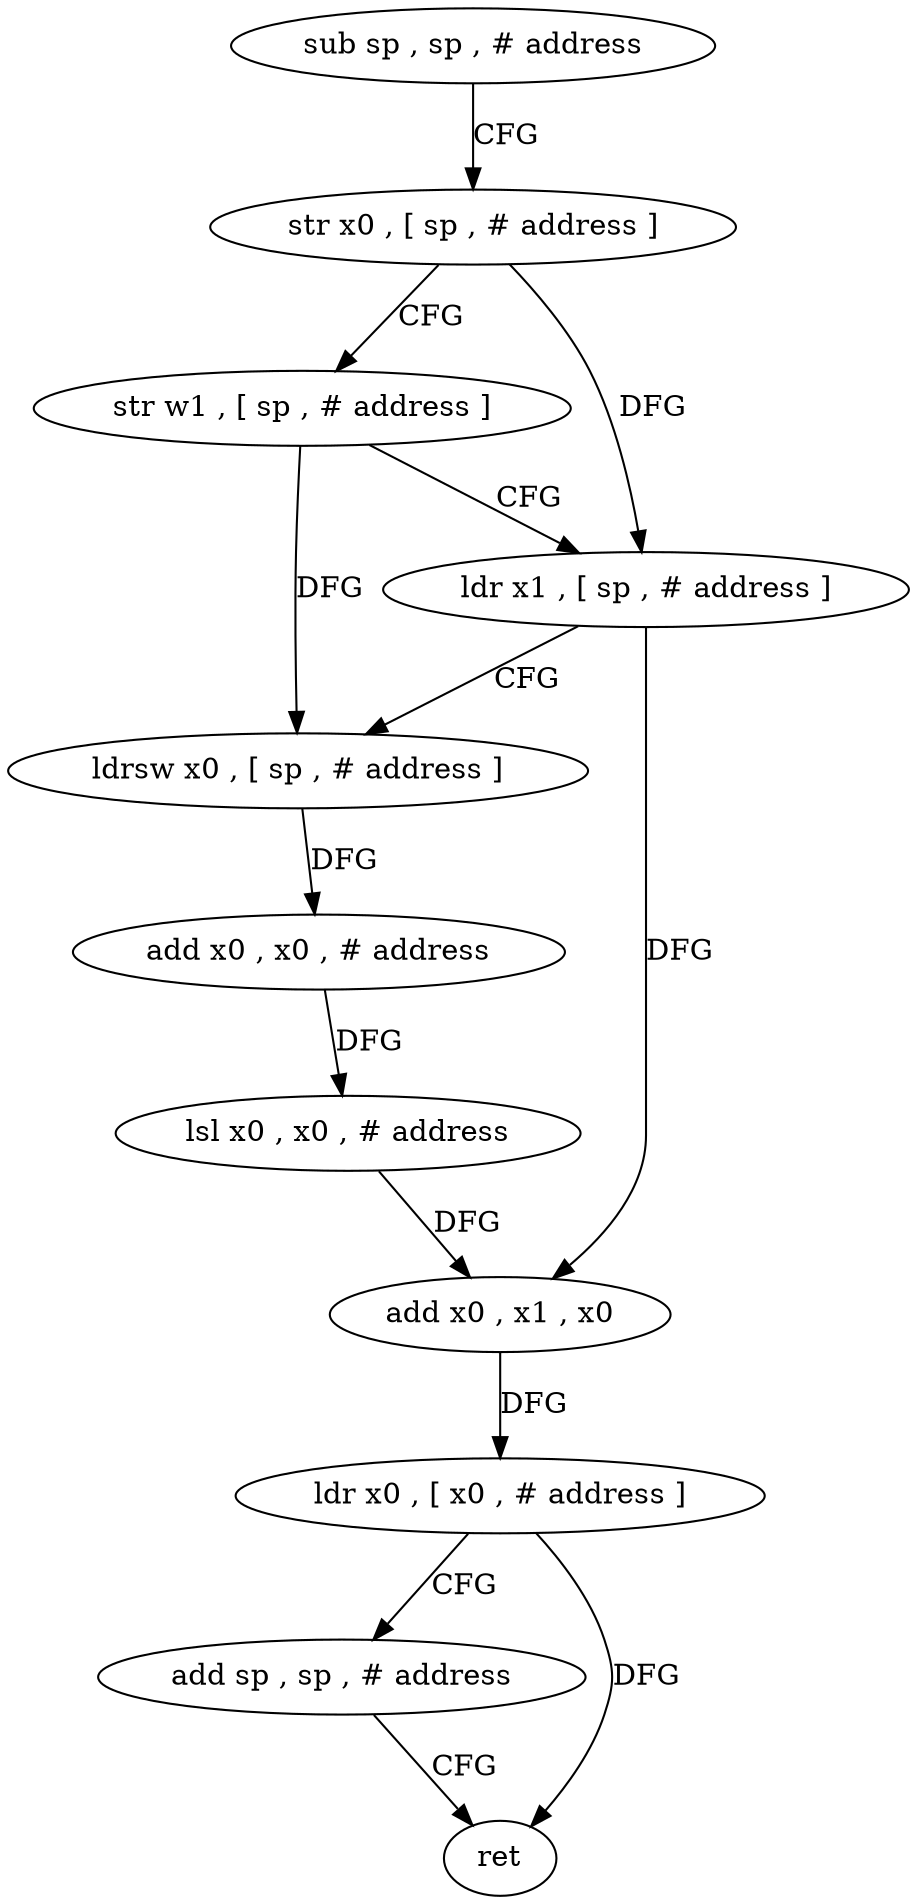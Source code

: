 digraph "func" {
"81412" [label = "sub sp , sp , # address" ]
"81416" [label = "str x0 , [ sp , # address ]" ]
"81420" [label = "str w1 , [ sp , # address ]" ]
"81424" [label = "ldr x1 , [ sp , # address ]" ]
"81428" [label = "ldrsw x0 , [ sp , # address ]" ]
"81432" [label = "add x0 , x0 , # address" ]
"81436" [label = "lsl x0 , x0 , # address" ]
"81440" [label = "add x0 , x1 , x0" ]
"81444" [label = "ldr x0 , [ x0 , # address ]" ]
"81448" [label = "add sp , sp , # address" ]
"81452" [label = "ret" ]
"81412" -> "81416" [ label = "CFG" ]
"81416" -> "81420" [ label = "CFG" ]
"81416" -> "81424" [ label = "DFG" ]
"81420" -> "81424" [ label = "CFG" ]
"81420" -> "81428" [ label = "DFG" ]
"81424" -> "81428" [ label = "CFG" ]
"81424" -> "81440" [ label = "DFG" ]
"81428" -> "81432" [ label = "DFG" ]
"81432" -> "81436" [ label = "DFG" ]
"81436" -> "81440" [ label = "DFG" ]
"81440" -> "81444" [ label = "DFG" ]
"81444" -> "81448" [ label = "CFG" ]
"81444" -> "81452" [ label = "DFG" ]
"81448" -> "81452" [ label = "CFG" ]
}
